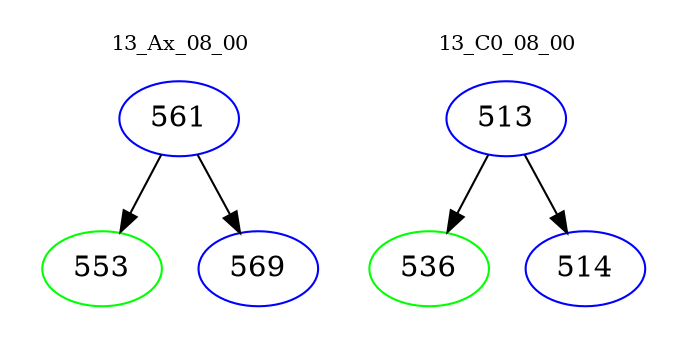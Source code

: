 digraph{
subgraph cluster_0 {
color = white
label = "13_Ax_08_00";
fontsize=10;
T0_561 [label="561", color="blue"]
T0_561 -> T0_553 [color="black"]
T0_553 [label="553", color="green"]
T0_561 -> T0_569 [color="black"]
T0_569 [label="569", color="blue"]
}
subgraph cluster_1 {
color = white
label = "13_C0_08_00";
fontsize=10;
T1_513 [label="513", color="blue"]
T1_513 -> T1_536 [color="black"]
T1_536 [label="536", color="green"]
T1_513 -> T1_514 [color="black"]
T1_514 [label="514", color="blue"]
}
}
